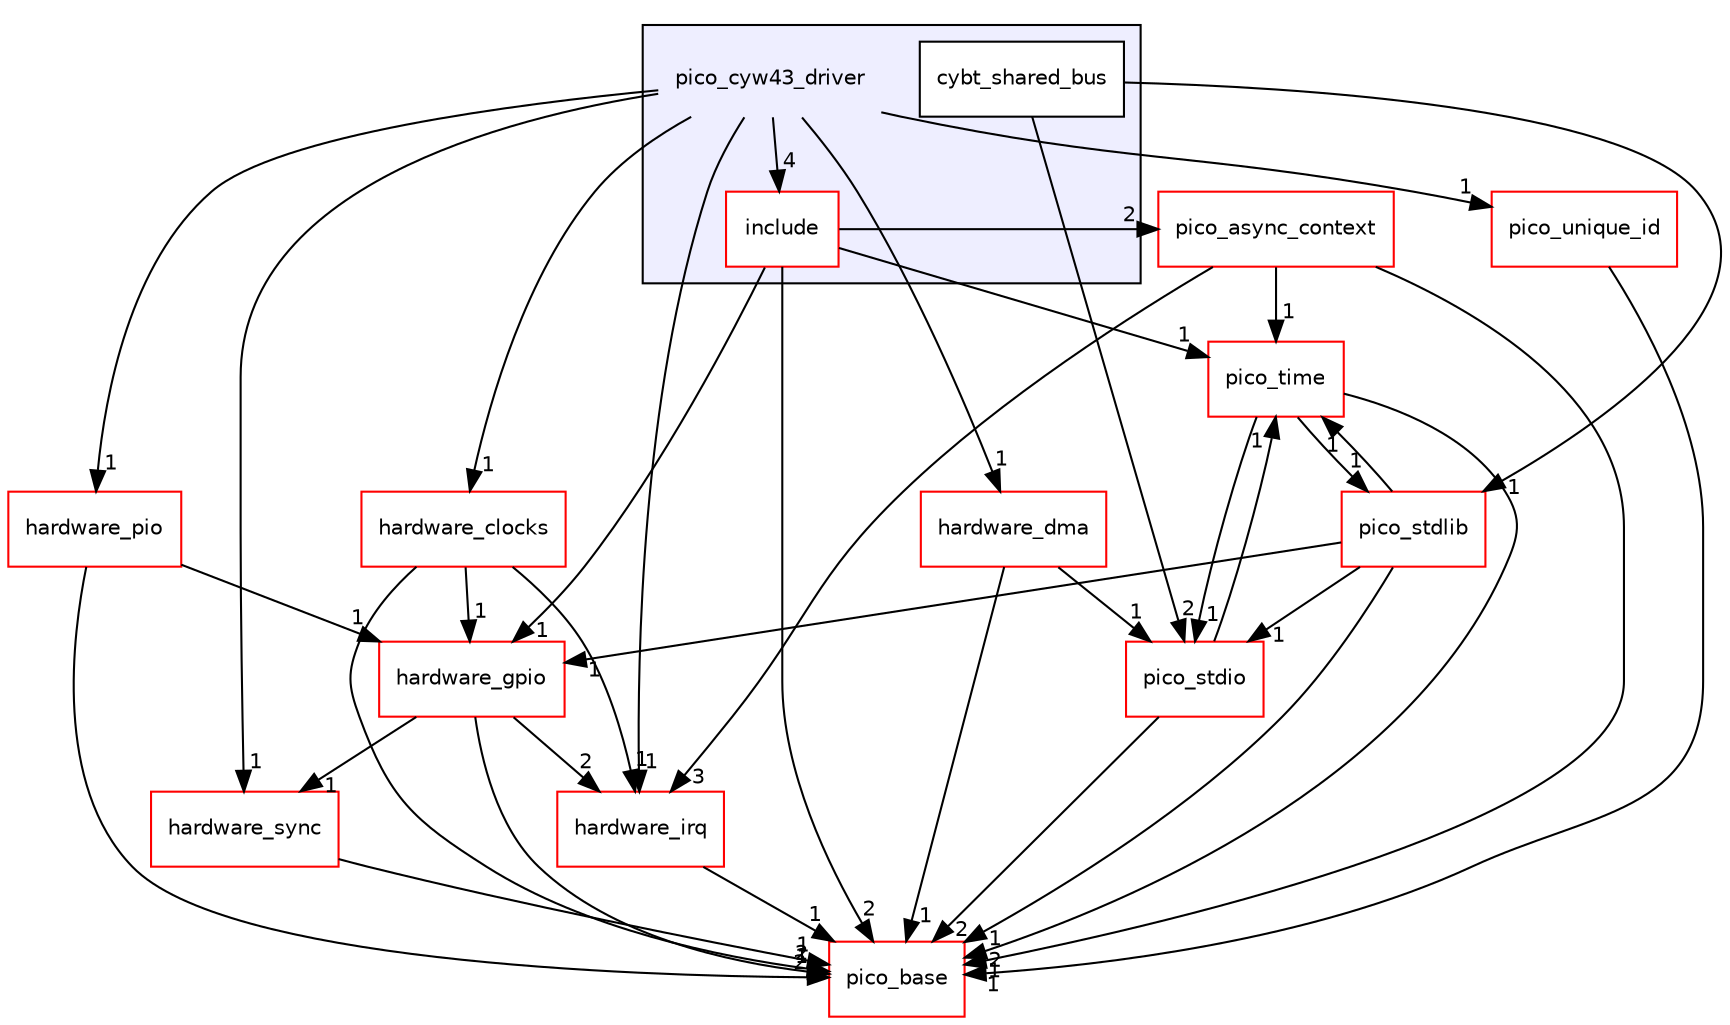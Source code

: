 digraph "pico_cyw43_driver" {
  compound=true
  node [ fontsize="10", fontname="Helvetica"];
  edge [ labelfontsize="10", labelfontname="Helvetica"];
  subgraph clusterdir_de73905efd6b1ae30e025b488d6c95c3 {
    graph [ bgcolor="#eeeeff", pencolor="black", label="" URL="dir_de73905efd6b1ae30e025b488d6c95c3.html"];
    dir_de73905efd6b1ae30e025b488d6c95c3 [shape=plaintext label="pico_cyw43_driver"];
    dir_b22cccd7adea5071251afb5abbaa795d [shape=box label="cybt_shared_bus" color="black" fillcolor="white" style="filled" URL="dir_b22cccd7adea5071251afb5abbaa795d.html"];
    dir_172c148ae756e84bfe0b3b6f342f154e [shape=box label="include" color="red" fillcolor="white" style="filled" URL="dir_172c148ae756e84bfe0b3b6f342f154e.html"];
  }
  dir_bd0af83b616d0d2f93394333d7980ee4 [shape=box label="hardware_pio" fillcolor="white" style="filled" color="red" URL="dir_bd0af83b616d0d2f93394333d7980ee4.html"];
  dir_a9bad49c6feb32b30a0489a3284f07a6 [shape=box label="pico_async_context" fillcolor="white" style="filled" color="red" URL="dir_a9bad49c6feb32b30a0489a3284f07a6.html"];
  dir_adc179867a439eb9895cb87c8a61acd0 [shape=box label="hardware_gpio" fillcolor="white" style="filled" color="red" URL="dir_adc179867a439eb9895cb87c8a61acd0.html"];
  dir_ee4ba4c32933fd9d1c9bce216e67756d [shape=box label="pico_base" fillcolor="white" style="filled" color="red" URL="dir_ee4ba4c32933fd9d1c9bce216e67756d.html"];
  dir_e78bca571b31016e4658788ba82f9ab9 [shape=box label="hardware_irq" fillcolor="white" style="filled" color="red" URL="dir_e78bca571b31016e4658788ba82f9ab9.html"];
  dir_cc740ddf7ebf14a28f7e7a6178d204e2 [shape=box label="pico_time" fillcolor="white" style="filled" color="red" URL="dir_cc740ddf7ebf14a28f7e7a6178d204e2.html"];
  dir_e2ab24579df028e26784018cb2829bf6 [shape=box label="hardware_clocks" fillcolor="white" style="filled" color="red" URL="dir_e2ab24579df028e26784018cb2829bf6.html"];
  dir_8ce2dea2c70b96bce3071180a232ce85 [shape=box label="pico_stdio" fillcolor="white" style="filled" color="red" URL="dir_8ce2dea2c70b96bce3071180a232ce85.html"];
  dir_d096afd04ecac60e67c3dd332a680fff [shape=box label="pico_unique_id" fillcolor="white" style="filled" color="red" URL="dir_d096afd04ecac60e67c3dd332a680fff.html"];
  dir_992bccbfc838886b69a13f304f758bbd [shape=box label="hardware_sync" fillcolor="white" style="filled" color="red" URL="dir_992bccbfc838886b69a13f304f758bbd.html"];
  dir_254ef4e2977de847e2030dceeab20b97 [shape=box label="pico_stdlib" fillcolor="white" style="filled" color="red" URL="dir_254ef4e2977de847e2030dceeab20b97.html"];
  dir_25771d2dcf988afbbb9ba69a6211619a [shape=box label="hardware_dma" fillcolor="white" style="filled" color="red" URL="dir_25771d2dcf988afbbb9ba69a6211619a.html"];
  dir_bd0af83b616d0d2f93394333d7980ee4->dir_adc179867a439eb9895cb87c8a61acd0 [headlabel="1", labeldistance=1.5 headhref="dir_000090_000078.html"];
  dir_bd0af83b616d0d2f93394333d7980ee4->dir_ee4ba4c32933fd9d1c9bce216e67756d [headlabel="2", labeldistance=1.5 headhref="dir_000090_000007.html"];
  dir_a9bad49c6feb32b30a0489a3284f07a6->dir_ee4ba4c32933fd9d1c9bce216e67756d [headlabel="1", labeldistance=1.5 headhref="dir_000123_000007.html"];
  dir_a9bad49c6feb32b30a0489a3284f07a6->dir_e78bca571b31016e4658788ba82f9ab9 [headlabel="3", labeldistance=1.5 headhref="dir_000123_000087.html"];
  dir_a9bad49c6feb32b30a0489a3284f07a6->dir_cc740ddf7ebf14a28f7e7a6178d204e2 [headlabel="1", labeldistance=1.5 headhref="dir_000123_000035.html"];
  dir_b22cccd7adea5071251afb5abbaa795d->dir_8ce2dea2c70b96bce3071180a232ce85 [headlabel="2", labeldistance=1.5 headhref="dir_000139_000184.html"];
  dir_b22cccd7adea5071251afb5abbaa795d->dir_254ef4e2977de847e2030dceeab20b97 [headlabel="1", labeldistance=1.5 headhref="dir_000139_000026.html"];
  dir_adc179867a439eb9895cb87c8a61acd0->dir_ee4ba4c32933fd9d1c9bce216e67756d [headlabel="1", labeldistance=1.5 headhref="dir_000078_000007.html"];
  dir_adc179867a439eb9895cb87c8a61acd0->dir_e78bca571b31016e4658788ba82f9ab9 [headlabel="2", labeldistance=1.5 headhref="dir_000078_000087.html"];
  dir_adc179867a439eb9895cb87c8a61acd0->dir_992bccbfc838886b69a13f304f758bbd [headlabel="1", labeldistance=1.5 headhref="dir_000078_000032.html"];
  dir_e78bca571b31016e4658788ba82f9ab9->dir_ee4ba4c32933fd9d1c9bce216e67756d [headlabel="1", labeldistance=1.5 headhref="dir_000087_000007.html"];
  dir_cc740ddf7ebf14a28f7e7a6178d204e2->dir_ee4ba4c32933fd9d1c9bce216e67756d [headlabel="2", labeldistance=1.5 headhref="dir_000035_000007.html"];
  dir_cc740ddf7ebf14a28f7e7a6178d204e2->dir_8ce2dea2c70b96bce3071180a232ce85 [headlabel="1", labeldistance=1.5 headhref="dir_000035_000184.html"];
  dir_cc740ddf7ebf14a28f7e7a6178d204e2->dir_254ef4e2977de847e2030dceeab20b97 [headlabel="1", labeldistance=1.5 headhref="dir_000035_000026.html"];
  dir_172c148ae756e84bfe0b3b6f342f154e->dir_a9bad49c6feb32b30a0489a3284f07a6 [headlabel="2", labeldistance=1.5 headhref="dir_000140_000123.html"];
  dir_172c148ae756e84bfe0b3b6f342f154e->dir_adc179867a439eb9895cb87c8a61acd0 [headlabel="1", labeldistance=1.5 headhref="dir_000140_000078.html"];
  dir_172c148ae756e84bfe0b3b6f342f154e->dir_ee4ba4c32933fd9d1c9bce216e67756d [headlabel="2", labeldistance=1.5 headhref="dir_000140_000007.html"];
  dir_172c148ae756e84bfe0b3b6f342f154e->dir_cc740ddf7ebf14a28f7e7a6178d204e2 [headlabel="1", labeldistance=1.5 headhref="dir_000140_000035.html"];
  dir_e2ab24579df028e26784018cb2829bf6->dir_adc179867a439eb9895cb87c8a61acd0 [headlabel="1", labeldistance=1.5 headhref="dir_000065_000078.html"];
  dir_e2ab24579df028e26784018cb2829bf6->dir_ee4ba4c32933fd9d1c9bce216e67756d [headlabel="2", labeldistance=1.5 headhref="dir_000065_000007.html"];
  dir_e2ab24579df028e26784018cb2829bf6->dir_e78bca571b31016e4658788ba82f9ab9 [headlabel="1", labeldistance=1.5 headhref="dir_000065_000087.html"];
  dir_de73905efd6b1ae30e025b488d6c95c3->dir_bd0af83b616d0d2f93394333d7980ee4 [headlabel="1", labeldistance=1.5 headhref="dir_000138_000090.html"];
  dir_de73905efd6b1ae30e025b488d6c95c3->dir_e78bca571b31016e4658788ba82f9ab9 [headlabel="1", labeldistance=1.5 headhref="dir_000138_000087.html"];
  dir_de73905efd6b1ae30e025b488d6c95c3->dir_172c148ae756e84bfe0b3b6f342f154e [headlabel="4", labeldistance=1.5 headhref="dir_000138_000140.html"];
  dir_de73905efd6b1ae30e025b488d6c95c3->dir_e2ab24579df028e26784018cb2829bf6 [headlabel="1", labeldistance=1.5 headhref="dir_000138_000065.html"];
  dir_de73905efd6b1ae30e025b488d6c95c3->dir_d096afd04ecac60e67c3dd332a680fff [headlabel="1", labeldistance=1.5 headhref="dir_000138_000199.html"];
  dir_de73905efd6b1ae30e025b488d6c95c3->dir_992bccbfc838886b69a13f304f758bbd [headlabel="1", labeldistance=1.5 headhref="dir_000138_000032.html"];
  dir_de73905efd6b1ae30e025b488d6c95c3->dir_25771d2dcf988afbbb9ba69a6211619a [headlabel="1", labeldistance=1.5 headhref="dir_000138_000069.html"];
  dir_8ce2dea2c70b96bce3071180a232ce85->dir_ee4ba4c32933fd9d1c9bce216e67756d [headlabel="2", labeldistance=1.5 headhref="dir_000184_000007.html"];
  dir_8ce2dea2c70b96bce3071180a232ce85->dir_cc740ddf7ebf14a28f7e7a6178d204e2 [headlabel="1", labeldistance=1.5 headhref="dir_000184_000035.html"];
  dir_d096afd04ecac60e67c3dd332a680fff->dir_ee4ba4c32933fd9d1c9bce216e67756d [headlabel="1", labeldistance=1.5 headhref="dir_000199_000007.html"];
  dir_992bccbfc838886b69a13f304f758bbd->dir_ee4ba4c32933fd9d1c9bce216e67756d [headlabel="1", labeldistance=1.5 headhref="dir_000032_000007.html"];
  dir_254ef4e2977de847e2030dceeab20b97->dir_adc179867a439eb9895cb87c8a61acd0 [headlabel="1", labeldistance=1.5 headhref="dir_000026_000078.html"];
  dir_254ef4e2977de847e2030dceeab20b97->dir_ee4ba4c32933fd9d1c9bce216e67756d [headlabel="1", labeldistance=1.5 headhref="dir_000026_000007.html"];
  dir_254ef4e2977de847e2030dceeab20b97->dir_cc740ddf7ebf14a28f7e7a6178d204e2 [headlabel="1", labeldistance=1.5 headhref="dir_000026_000035.html"];
  dir_254ef4e2977de847e2030dceeab20b97->dir_8ce2dea2c70b96bce3071180a232ce85 [headlabel="1", labeldistance=1.5 headhref="dir_000026_000184.html"];
  dir_25771d2dcf988afbbb9ba69a6211619a->dir_ee4ba4c32933fd9d1c9bce216e67756d [headlabel="1", labeldistance=1.5 headhref="dir_000069_000007.html"];
  dir_25771d2dcf988afbbb9ba69a6211619a->dir_8ce2dea2c70b96bce3071180a232ce85 [headlabel="1", labeldistance=1.5 headhref="dir_000069_000184.html"];
}
